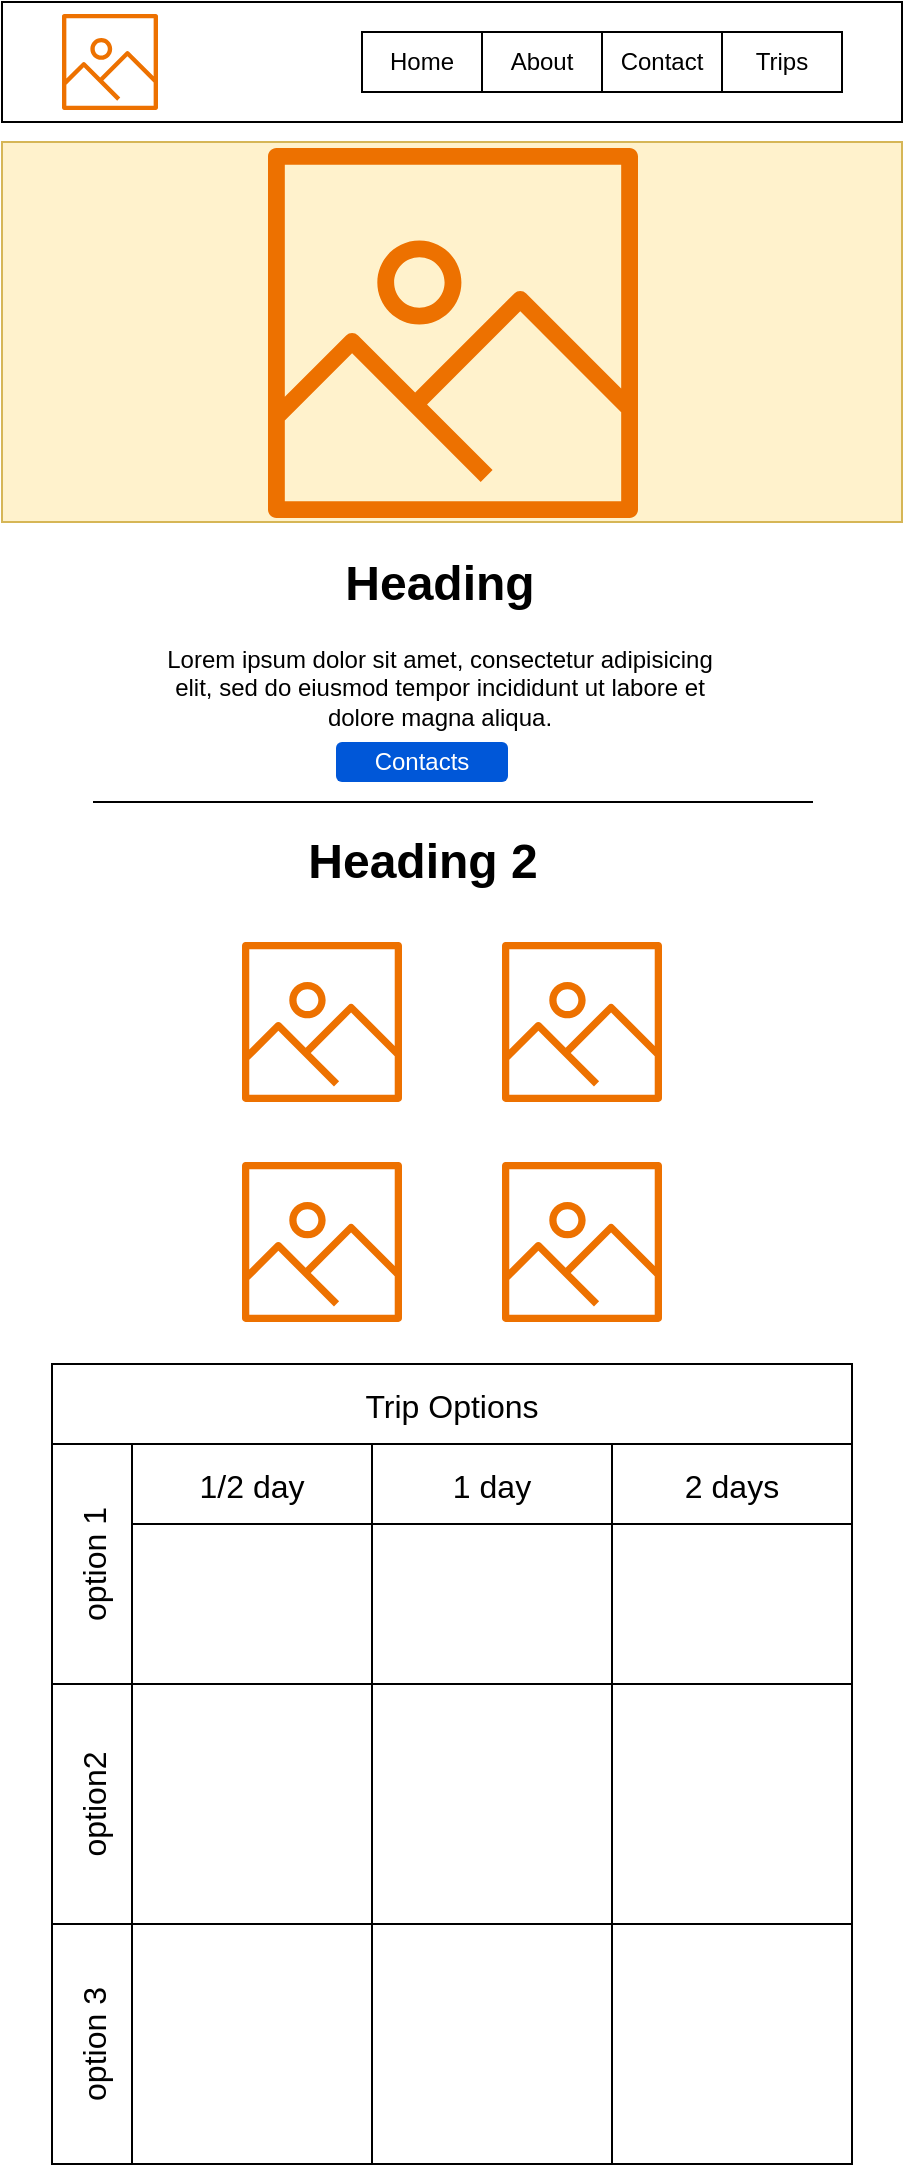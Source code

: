 <mxfile version="26.0.11">
  <diagram name="Page-1" id="twlMFPdqtfMhhV3uWWkS">
    <mxGraphModel dx="1042" dy="565" grid="1" gridSize="10" guides="1" tooltips="1" connect="1" arrows="1" fold="1" page="1" pageScale="1" pageWidth="850" pageHeight="1100" math="0" shadow="0">
      <root>
        <mxCell id="0" />
        <mxCell id="1" parent="0" />
        <mxCell id="vozHhTUA0gxIrQGrkt-b-33" value="" style="rounded=0;whiteSpace=wrap;html=1;" parent="1" vertex="1">
          <mxGeometry x="200" width="450" height="60" as="geometry" />
        </mxCell>
        <mxCell id="vozHhTUA0gxIrQGrkt-b-32" value="" style="sketch=0;outlineConnect=0;fontColor=#232F3E;gradientColor=none;fillColor=#ED7100;strokeColor=none;dashed=0;verticalLabelPosition=bottom;verticalAlign=top;align=center;html=1;fontSize=12;fontStyle=0;aspect=fixed;pointerEvents=1;shape=mxgraph.aws4.container_registry_image;" parent="1" vertex="1">
          <mxGeometry x="230" y="6" width="48" height="48" as="geometry" />
        </mxCell>
        <mxCell id="vozHhTUA0gxIrQGrkt-b-34" value="" style="rounded=0;whiteSpace=wrap;html=1;" parent="1" vertex="1">
          <mxGeometry x="380" y="15" width="240" height="30" as="geometry" />
        </mxCell>
        <mxCell id="vozHhTUA0gxIrQGrkt-b-35" value="" style="endArrow=none;html=1;rounded=0;entryX=0.25;entryY=0;entryDx=0;entryDy=0;exitX=0.25;exitY=1;exitDx=0;exitDy=0;" parent="1" source="vozHhTUA0gxIrQGrkt-b-34" target="vozHhTUA0gxIrQGrkt-b-34" edge="1">
          <mxGeometry width="50" height="50" relative="1" as="geometry">
            <mxPoint x="400" y="190" as="sourcePoint" />
            <mxPoint x="450" y="140" as="targetPoint" />
          </mxGeometry>
        </mxCell>
        <mxCell id="vozHhTUA0gxIrQGrkt-b-36" value="" style="endArrow=none;html=1;rounded=0;entryX=0.5;entryY=0;entryDx=0;entryDy=0;exitX=0.5;exitY=1;exitDx=0;exitDy=0;" parent="1" source="vozHhTUA0gxIrQGrkt-b-34" target="vozHhTUA0gxIrQGrkt-b-34" edge="1">
          <mxGeometry width="50" height="50" relative="1" as="geometry">
            <mxPoint x="400" y="190" as="sourcePoint" />
            <mxPoint x="450" y="140" as="targetPoint" />
          </mxGeometry>
        </mxCell>
        <mxCell id="vozHhTUA0gxIrQGrkt-b-37" value="" style="endArrow=none;html=1;rounded=0;entryX=0.75;entryY=0;entryDx=0;entryDy=0;exitX=0.75;exitY=1;exitDx=0;exitDy=0;" parent="1" source="vozHhTUA0gxIrQGrkt-b-34" target="vozHhTUA0gxIrQGrkt-b-34" edge="1">
          <mxGeometry width="50" height="50" relative="1" as="geometry">
            <mxPoint x="400" y="190" as="sourcePoint" />
            <mxPoint x="450" y="140" as="targetPoint" />
          </mxGeometry>
        </mxCell>
        <mxCell id="vozHhTUA0gxIrQGrkt-b-38" value="Home" style="text;html=1;align=center;verticalAlign=middle;whiteSpace=wrap;rounded=0;" parent="1" vertex="1">
          <mxGeometry x="380" y="15" width="60" height="30" as="geometry" />
        </mxCell>
        <mxCell id="vozHhTUA0gxIrQGrkt-b-39" value="About" style="text;html=1;align=center;verticalAlign=middle;whiteSpace=wrap;rounded=0;" parent="1" vertex="1">
          <mxGeometry x="440" y="15" width="60" height="30" as="geometry" />
        </mxCell>
        <mxCell id="vozHhTUA0gxIrQGrkt-b-40" value="Contact" style="text;html=1;align=center;verticalAlign=middle;whiteSpace=wrap;rounded=0;" parent="1" vertex="1">
          <mxGeometry x="500" y="15" width="60" height="30" as="geometry" />
        </mxCell>
        <mxCell id="vozHhTUA0gxIrQGrkt-b-41" value="Trips" style="text;html=1;align=center;verticalAlign=middle;whiteSpace=wrap;rounded=0;" parent="1" vertex="1">
          <mxGeometry x="560" y="15" width="60" height="30" as="geometry" />
        </mxCell>
        <mxCell id="tTtMx4iCVj7RufPGUqFp-2" value="" style="rounded=0;whiteSpace=wrap;html=1;fillColor=#fff2cc;strokeColor=#d6b656;" vertex="1" parent="1">
          <mxGeometry x="200" y="70" width="450" height="190" as="geometry" />
        </mxCell>
        <mxCell id="tTtMx4iCVj7RufPGUqFp-1" value="" style="sketch=0;outlineConnect=0;fontColor=#232F3E;gradientColor=none;fillColor=#ED7100;strokeColor=none;dashed=0;verticalLabelPosition=bottom;verticalAlign=top;align=center;html=1;fontSize=12;fontStyle=0;aspect=fixed;pointerEvents=1;shape=mxgraph.aws4.container_registry_image;" vertex="1" parent="1">
          <mxGeometry x="333" y="73" width="185" height="185" as="geometry" />
        </mxCell>
        <mxCell id="tTtMx4iCVj7RufPGUqFp-4" value="&lt;h1 style=&quot;margin-top: 0px;&quot;&gt;Heading&lt;/h1&gt;&lt;p&gt;Lorem ipsum dolor sit amet, consectetur adipisicing elit, sed do eiusmod tempor incididunt ut labore et dolore magna aliqua.&lt;/p&gt;" style="text;html=1;whiteSpace=wrap;overflow=hidden;rounded=0;align=center;" vertex="1" parent="1">
          <mxGeometry x="278" y="270" width="282" height="120" as="geometry" />
        </mxCell>
        <mxCell id="tTtMx4iCVj7RufPGUqFp-5" value="Contacts" style="rounded=1;fillColor=#0057D8;strokeColor=none;html=1;whiteSpace=wrap;fontColor=#ffffff;align=center;verticalAlign=middle;fontStyle=0;fontSize=12;sketch=0;" vertex="1" parent="1">
          <mxGeometry x="367" y="370" width="86" height="20" as="geometry" />
        </mxCell>
        <mxCell id="tTtMx4iCVj7RufPGUqFp-6" value="" style="endArrow=none;html=1;rounded=0;" edge="1" parent="1">
          <mxGeometry width="50" height="50" relative="1" as="geometry">
            <mxPoint x="605.5" y="400" as="sourcePoint" />
            <mxPoint x="245.5" y="400" as="targetPoint" />
            <Array as="points" />
          </mxGeometry>
        </mxCell>
        <mxCell id="tTtMx4iCVj7RufPGUqFp-7" value="Heading 2" style="text;strokeColor=none;fillColor=none;html=1;fontSize=24;fontStyle=1;verticalAlign=middle;align=center;" vertex="1" parent="1">
          <mxGeometry x="360" y="410" width="100" height="40" as="geometry" />
        </mxCell>
        <mxCell id="tTtMx4iCVj7RufPGUqFp-8" value="" style="sketch=0;outlineConnect=0;fontColor=#232F3E;gradientColor=none;fillColor=#ED7100;strokeColor=none;dashed=0;verticalLabelPosition=bottom;verticalAlign=top;align=center;html=1;fontSize=12;fontStyle=0;aspect=fixed;pointerEvents=1;shape=mxgraph.aws4.container_registry_image;" vertex="1" parent="1">
          <mxGeometry x="320" y="470" width="80" height="80" as="geometry" />
        </mxCell>
        <mxCell id="tTtMx4iCVj7RufPGUqFp-14" value="" style="sketch=0;outlineConnect=0;fontColor=#232F3E;gradientColor=none;fillColor=#ED7100;strokeColor=none;dashed=0;verticalLabelPosition=bottom;verticalAlign=top;align=center;html=1;fontSize=12;fontStyle=0;aspect=fixed;pointerEvents=1;shape=mxgraph.aws4.container_registry_image;" vertex="1" parent="1">
          <mxGeometry x="320" y="580" width="80" height="80" as="geometry" />
        </mxCell>
        <mxCell id="tTtMx4iCVj7RufPGUqFp-15" value="" style="sketch=0;outlineConnect=0;fontColor=#232F3E;gradientColor=none;fillColor=#ED7100;strokeColor=none;dashed=0;verticalLabelPosition=bottom;verticalAlign=top;align=center;html=1;fontSize=12;fontStyle=0;aspect=fixed;pointerEvents=1;shape=mxgraph.aws4.container_registry_image;" vertex="1" parent="1">
          <mxGeometry x="450" y="470" width="80" height="80" as="geometry" />
        </mxCell>
        <mxCell id="tTtMx4iCVj7RufPGUqFp-16" value="" style="sketch=0;outlineConnect=0;fontColor=#232F3E;gradientColor=none;fillColor=#ED7100;strokeColor=none;dashed=0;verticalLabelPosition=bottom;verticalAlign=top;align=center;html=1;fontSize=12;fontStyle=0;aspect=fixed;pointerEvents=1;shape=mxgraph.aws4.container_registry_image;" vertex="1" parent="1">
          <mxGeometry x="450" y="580" width="80" height="80" as="geometry" />
        </mxCell>
        <mxCell id="tTtMx4iCVj7RufPGUqFp-17" value="Trip Options" style="shape=table;childLayout=tableLayout;startSize=40;collapsible=0;recursiveResize=0;expand=0;fontSize=16;" vertex="1" parent="1">
          <mxGeometry x="225" y="681" width="400" height="400" as="geometry" />
        </mxCell>
        <mxCell id="tTtMx4iCVj7RufPGUqFp-18" value="option 1" style="shape=tableRow;horizontal=0;swimlaneHead=0;swimlaneBody=0;top=0;left=0;strokeColor=inherit;bottom=0;right=0;dropTarget=0;fontStyle=0;fillColor=none;points=[[0,0.5],[1,0.5]];portConstraint=eastwest;startSize=40;collapsible=0;recursiveResize=0;expand=0;fontSize=16;" vertex="1" parent="tTtMx4iCVj7RufPGUqFp-17">
          <mxGeometry y="40" width="400" height="120" as="geometry" />
        </mxCell>
        <mxCell id="tTtMx4iCVj7RufPGUqFp-19" value="1/2 day" style="swimlane;swimlaneHead=0;swimlaneBody=0;fontStyle=0;strokeColor=inherit;connectable=0;fillColor=none;startSize=40;collapsible=0;recursiveResize=0;expand=0;fontSize=16;" vertex="1" parent="tTtMx4iCVj7RufPGUqFp-18">
          <mxGeometry x="40" width="120" height="120" as="geometry">
            <mxRectangle width="120" height="120" as="alternateBounds" />
          </mxGeometry>
        </mxCell>
        <mxCell id="tTtMx4iCVj7RufPGUqFp-20" value="1 day" style="swimlane;swimlaneHead=0;swimlaneBody=0;fontStyle=0;strokeColor=inherit;connectable=0;fillColor=none;startSize=40;collapsible=0;recursiveResize=0;expand=0;fontSize=16;" vertex="1" parent="tTtMx4iCVj7RufPGUqFp-18">
          <mxGeometry x="160" width="120" height="120" as="geometry">
            <mxRectangle width="120" height="120" as="alternateBounds" />
          </mxGeometry>
        </mxCell>
        <mxCell id="tTtMx4iCVj7RufPGUqFp-21" value="2 days" style="swimlane;swimlaneHead=0;swimlaneBody=0;fontStyle=0;strokeColor=inherit;connectable=0;fillColor=none;startSize=40;collapsible=0;recursiveResize=0;expand=0;fontSize=16;" vertex="1" parent="tTtMx4iCVj7RufPGUqFp-18">
          <mxGeometry x="280" width="120" height="120" as="geometry">
            <mxRectangle width="120" height="120" as="alternateBounds" />
          </mxGeometry>
        </mxCell>
        <mxCell id="tTtMx4iCVj7RufPGUqFp-22" value="option2" style="shape=tableRow;horizontal=0;swimlaneHead=0;swimlaneBody=0;top=0;left=0;strokeColor=inherit;bottom=0;right=0;dropTarget=0;fontStyle=0;fillColor=none;points=[[0,0.5],[1,0.5]];portConstraint=eastwest;startSize=40;collapsible=0;recursiveResize=0;expand=0;fontSize=16;" vertex="1" parent="tTtMx4iCVj7RufPGUqFp-17">
          <mxGeometry y="160" width="400" height="120" as="geometry" />
        </mxCell>
        <mxCell id="tTtMx4iCVj7RufPGUqFp-23" value="" style="swimlane;swimlaneHead=0;swimlaneBody=0;fontStyle=0;connectable=0;strokeColor=inherit;fillColor=none;startSize=0;collapsible=0;recursiveResize=0;expand=0;fontSize=16;" vertex="1" parent="tTtMx4iCVj7RufPGUqFp-22">
          <mxGeometry x="40" width="120" height="120" as="geometry">
            <mxRectangle width="120" height="120" as="alternateBounds" />
          </mxGeometry>
        </mxCell>
        <mxCell id="tTtMx4iCVj7RufPGUqFp-24" value="" style="swimlane;swimlaneHead=0;swimlaneBody=0;fontStyle=0;connectable=0;strokeColor=inherit;fillColor=none;startSize=0;collapsible=0;recursiveResize=0;expand=0;fontSize=16;" vertex="1" parent="tTtMx4iCVj7RufPGUqFp-22">
          <mxGeometry x="160" width="120" height="120" as="geometry">
            <mxRectangle width="120" height="120" as="alternateBounds" />
          </mxGeometry>
        </mxCell>
        <mxCell id="tTtMx4iCVj7RufPGUqFp-25" value="" style="swimlane;swimlaneHead=0;swimlaneBody=0;fontStyle=0;connectable=0;strokeColor=inherit;fillColor=none;startSize=0;collapsible=0;recursiveResize=0;expand=0;fontSize=16;" vertex="1" parent="tTtMx4iCVj7RufPGUqFp-22">
          <mxGeometry x="280" width="120" height="120" as="geometry">
            <mxRectangle width="120" height="120" as="alternateBounds" />
          </mxGeometry>
        </mxCell>
        <mxCell id="tTtMx4iCVj7RufPGUqFp-26" value="option 3" style="shape=tableRow;horizontal=0;swimlaneHead=0;swimlaneBody=0;top=0;left=0;strokeColor=inherit;bottom=0;right=0;dropTarget=0;fontStyle=0;fillColor=none;points=[[0,0.5],[1,0.5]];portConstraint=eastwest;startSize=40;collapsible=0;recursiveResize=0;expand=0;fontSize=16;" vertex="1" parent="tTtMx4iCVj7RufPGUqFp-17">
          <mxGeometry y="280" width="400" height="120" as="geometry" />
        </mxCell>
        <mxCell id="tTtMx4iCVj7RufPGUqFp-27" value="" style="swimlane;swimlaneHead=0;swimlaneBody=0;fontStyle=0;connectable=0;strokeColor=inherit;fillColor=none;startSize=0;collapsible=0;recursiveResize=0;expand=0;fontSize=16;" vertex="1" parent="tTtMx4iCVj7RufPGUqFp-26">
          <mxGeometry x="40" width="120" height="120" as="geometry">
            <mxRectangle width="120" height="120" as="alternateBounds" />
          </mxGeometry>
        </mxCell>
        <mxCell id="tTtMx4iCVj7RufPGUqFp-28" value="" style="swimlane;swimlaneHead=0;swimlaneBody=0;fontStyle=0;connectable=0;strokeColor=inherit;fillColor=none;startSize=0;collapsible=0;recursiveResize=0;expand=0;fontSize=16;" vertex="1" parent="tTtMx4iCVj7RufPGUqFp-26">
          <mxGeometry x="160" width="120" height="120" as="geometry">
            <mxRectangle width="120" height="120" as="alternateBounds" />
          </mxGeometry>
        </mxCell>
        <mxCell id="tTtMx4iCVj7RufPGUqFp-29" value="" style="swimlane;swimlaneHead=0;swimlaneBody=0;fontStyle=0;connectable=0;strokeColor=inherit;fillColor=none;startSize=0;collapsible=0;recursiveResize=0;expand=0;fontSize=16;" vertex="1" parent="tTtMx4iCVj7RufPGUqFp-26">
          <mxGeometry x="280" width="120" height="120" as="geometry">
            <mxRectangle width="120" height="120" as="alternateBounds" />
          </mxGeometry>
        </mxCell>
      </root>
    </mxGraphModel>
  </diagram>
</mxfile>
